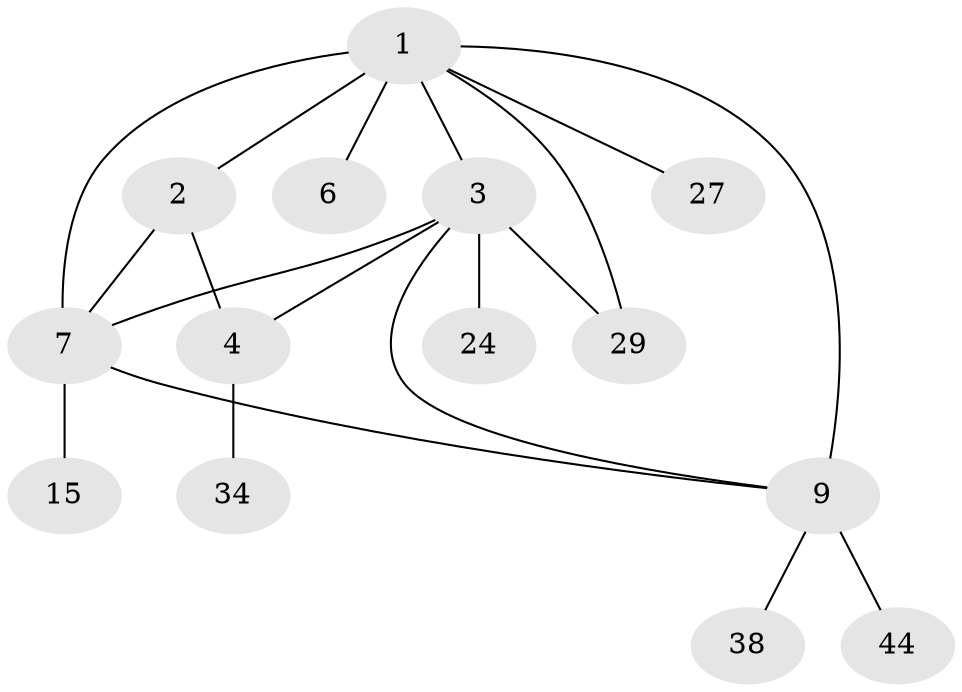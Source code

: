 // original degree distribution, {8: 0.02040816326530612, 3: 0.14285714285714285, 6: 0.061224489795918366, 5: 0.04081632653061224, 12: 0.02040816326530612, 2: 0.22448979591836735, 1: 0.46938775510204084, 4: 0.02040816326530612}
// Generated by graph-tools (version 1.1) at 2025/19/03/04/25 18:19:41]
// undirected, 14 vertices, 19 edges
graph export_dot {
graph [start="1"]
  node [color=gray90,style=filled];
  1 [super="+5+12+11+17"];
  2;
  3;
  4 [super="+14+20"];
  6 [super="+25+22"];
  7 [super="+8+36+33"];
  9 [super="+16+10"];
  15 [super="+18"];
  24;
  27;
  29 [super="+49"];
  34;
  38 [super="+48"];
  44;
  1 -- 2;
  1 -- 29;
  1 -- 9 [weight=3];
  1 -- 3;
  1 -- 6;
  1 -- 7 [weight=4];
  1 -- 27;
  2 -- 4;
  2 -- 7;
  3 -- 4;
  3 -- 24;
  3 -- 9;
  3 -- 7;
  3 -- 29;
  4 -- 34;
  7 -- 15;
  7 -- 9;
  9 -- 44;
  9 -- 38;
}
